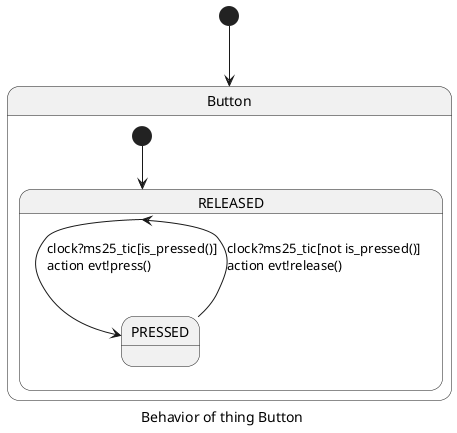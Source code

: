 @startuml
skinparam defaultTextAlignment left
caption Behavior of thing Button
[*] --> Button
state Button{
state RELEASED{

RELEASED --> PRESSED : clock?ms25_tic[is_pressed()]\naction evt!press()\n
}
state PRESSED{

PRESSED --> RELEASED : clock?ms25_tic[not is_pressed()]\naction evt!release()\n
}
[*] --> RELEASED
}
@enduml
